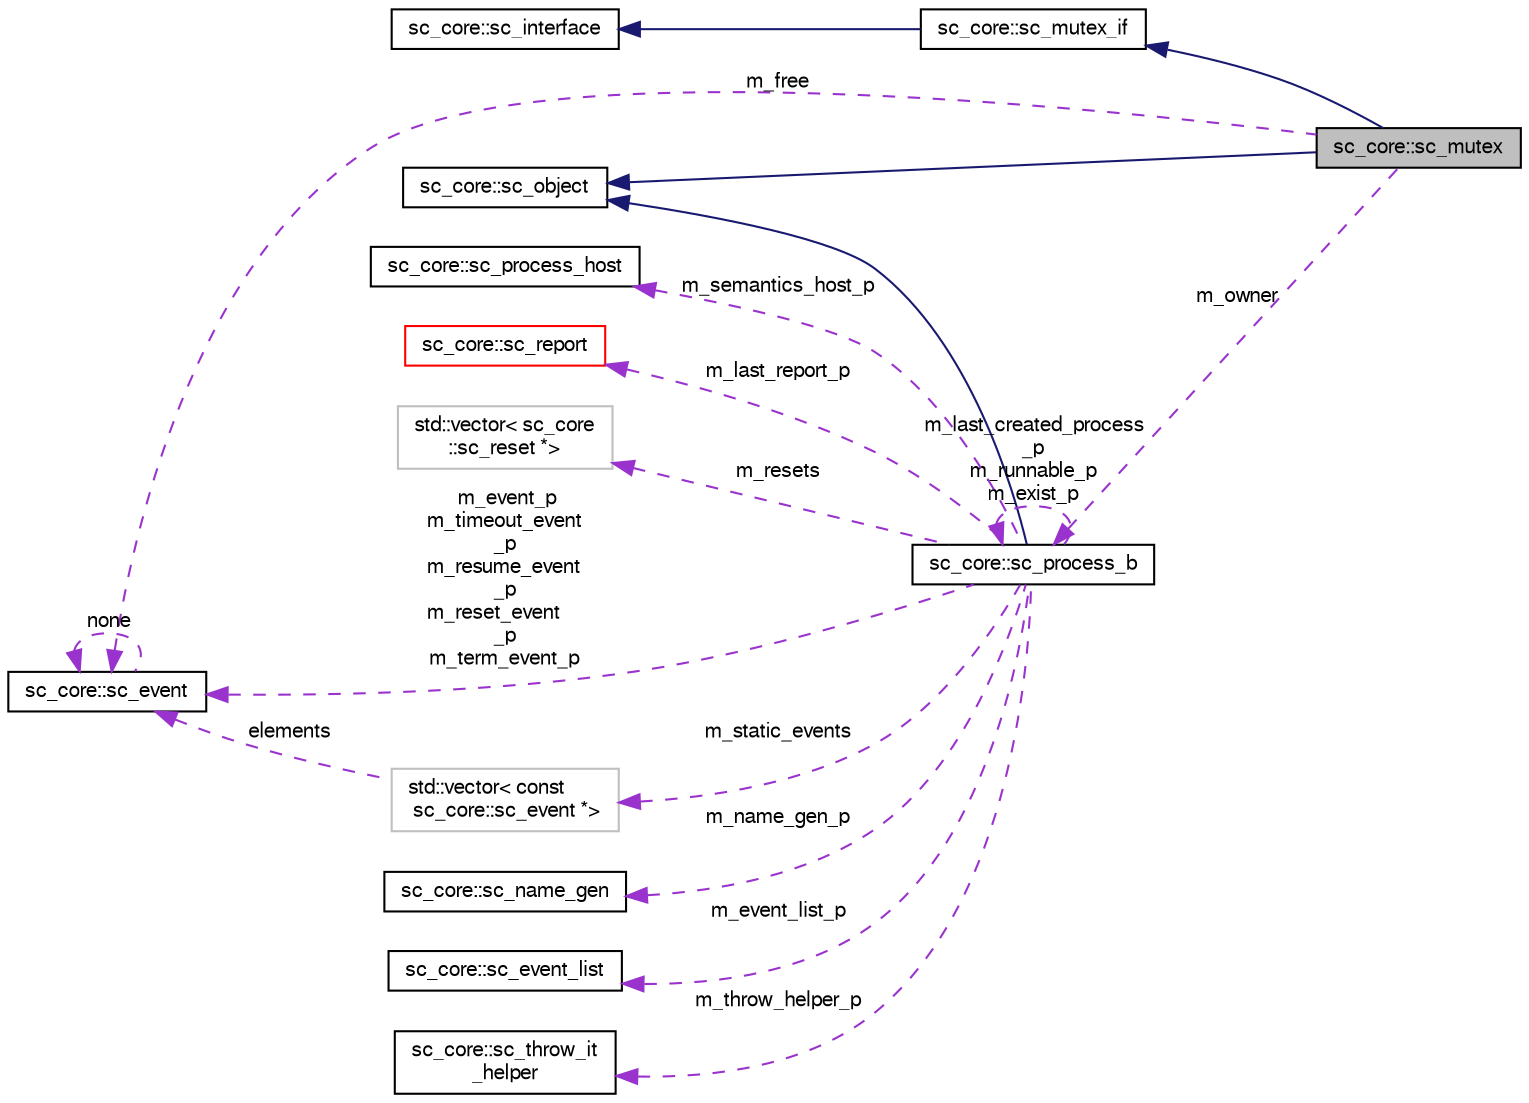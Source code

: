 digraph "sc_core::sc_mutex"
{
  edge [fontname="FreeSans",fontsize="10",labelfontname="FreeSans",labelfontsize="10"];
  node [fontname="FreeSans",fontsize="10",shape=record];
  rankdir="LR";
  Node4 [label="sc_core::sc_mutex",height=0.2,width=0.4,color="black", fillcolor="grey75", style="filled", fontcolor="black"];
  Node5 -> Node4 [dir="back",color="midnightblue",fontsize="10",style="solid",fontname="FreeSans"];
  Node5 [label="sc_core::sc_mutex_if",height=0.2,width=0.4,color="black", fillcolor="white", style="filled",URL="$a01204.html"];
  Node6 -> Node5 [dir="back",color="midnightblue",fontsize="10",style="solid",fontname="FreeSans"];
  Node6 [label="sc_core::sc_interface",height=0.2,width=0.4,color="black", fillcolor="white", style="filled",URL="$a01196.html"];
  Node7 -> Node4 [dir="back",color="midnightblue",fontsize="10",style="solid",fontname="FreeSans"];
  Node7 [label="sc_core::sc_object",height=0.2,width=0.4,color="black", fillcolor="white", style="filled",URL="$a01884.html"];
  Node8 -> Node4 [dir="back",color="darkorchid3",fontsize="10",style="dashed",label=" m_free" ,fontname="FreeSans"];
  Node8 [label="sc_core::sc_event",height=0.2,width=0.4,color="black", fillcolor="white", style="filled",URL="$a01828.html"];
  Node8 -> Node8 [dir="back",color="darkorchid3",fontsize="10",style="dashed",label=" none" ,fontname="FreeSans"];
  Node9 -> Node4 [dir="back",color="darkorchid3",fontsize="10",style="dashed",label=" m_owner" ,fontname="FreeSans"];
  Node9 [label="sc_core::sc_process_b",height=0.2,width=0.4,color="black", fillcolor="white", style="filled",URL="$a01924.html"];
  Node7 -> Node9 [dir="back",color="midnightblue",fontsize="10",style="solid",fontname="FreeSans"];
  Node10 -> Node9 [dir="back",color="darkorchid3",fontsize="10",style="dashed",label=" m_name_gen_p" ,fontname="FreeSans"];
  Node10 [label="sc_core::sc_name_gen",height=0.2,width=0.4,color="black", fillcolor="white", style="filled",URL="$a01880.html"];
  Node11 -> Node9 [dir="back",color="darkorchid3",fontsize="10",style="dashed",label=" m_event_list_p" ,fontname="FreeSans"];
  Node11 [label="sc_core::sc_event_list",height=0.2,width=0.4,color="black", fillcolor="white", style="filled",URL="$a01816.html"];
  Node12 -> Node9 [dir="back",color="darkorchid3",fontsize="10",style="dashed",label=" m_throw_helper_p" ,fontname="FreeSans"];
  Node12 [label="sc_core::sc_throw_it\l_helper",height=0.2,width=0.4,color="black", fillcolor="white", style="filled",URL="$a01916.html"];
  Node8 -> Node9 [dir="back",color="darkorchid3",fontsize="10",style="dashed",label=" m_event_p\nm_timeout_event\l_p\nm_resume_event\l_p\nm_reset_event\l_p\nm_term_event_p" ,fontname="FreeSans"];
  Node13 -> Node9 [dir="back",color="darkorchid3",fontsize="10",style="dashed",label=" m_semantics_host_p" ,fontname="FreeSans"];
  Node13 [label="sc_core::sc_process_host",height=0.2,width=0.4,color="black", fillcolor="white", style="filled",URL="$a01908.html"];
  Node14 -> Node9 [dir="back",color="darkorchid3",fontsize="10",style="dashed",label=" m_last_report_p" ,fontname="FreeSans"];
  Node14 [label="sc_core::sc_report",height=0.2,width=0.4,color="red", fillcolor="white", style="filled",URL="$a02100.html"];
  Node18 -> Node9 [dir="back",color="darkorchid3",fontsize="10",style="dashed",label=" m_resets" ,fontname="FreeSans"];
  Node18 [label="std::vector\< sc_core\l::sc_reset *\>",height=0.2,width=0.4,color="grey75", fillcolor="white", style="filled"];
  Node23 -> Node9 [dir="back",color="darkorchid3",fontsize="10",style="dashed",label=" m_static_events" ,fontname="FreeSans"];
  Node23 [label="std::vector\< const\l sc_core::sc_event *\>",height=0.2,width=0.4,color="grey75", fillcolor="white", style="filled"];
  Node8 -> Node23 [dir="back",color="darkorchid3",fontsize="10",style="dashed",label=" elements" ,fontname="FreeSans"];
  Node9 -> Node9 [dir="back",color="darkorchid3",fontsize="10",style="dashed",label=" m_last_created_process\l_p\nm_runnable_p\nm_exist_p" ,fontname="FreeSans"];
}
